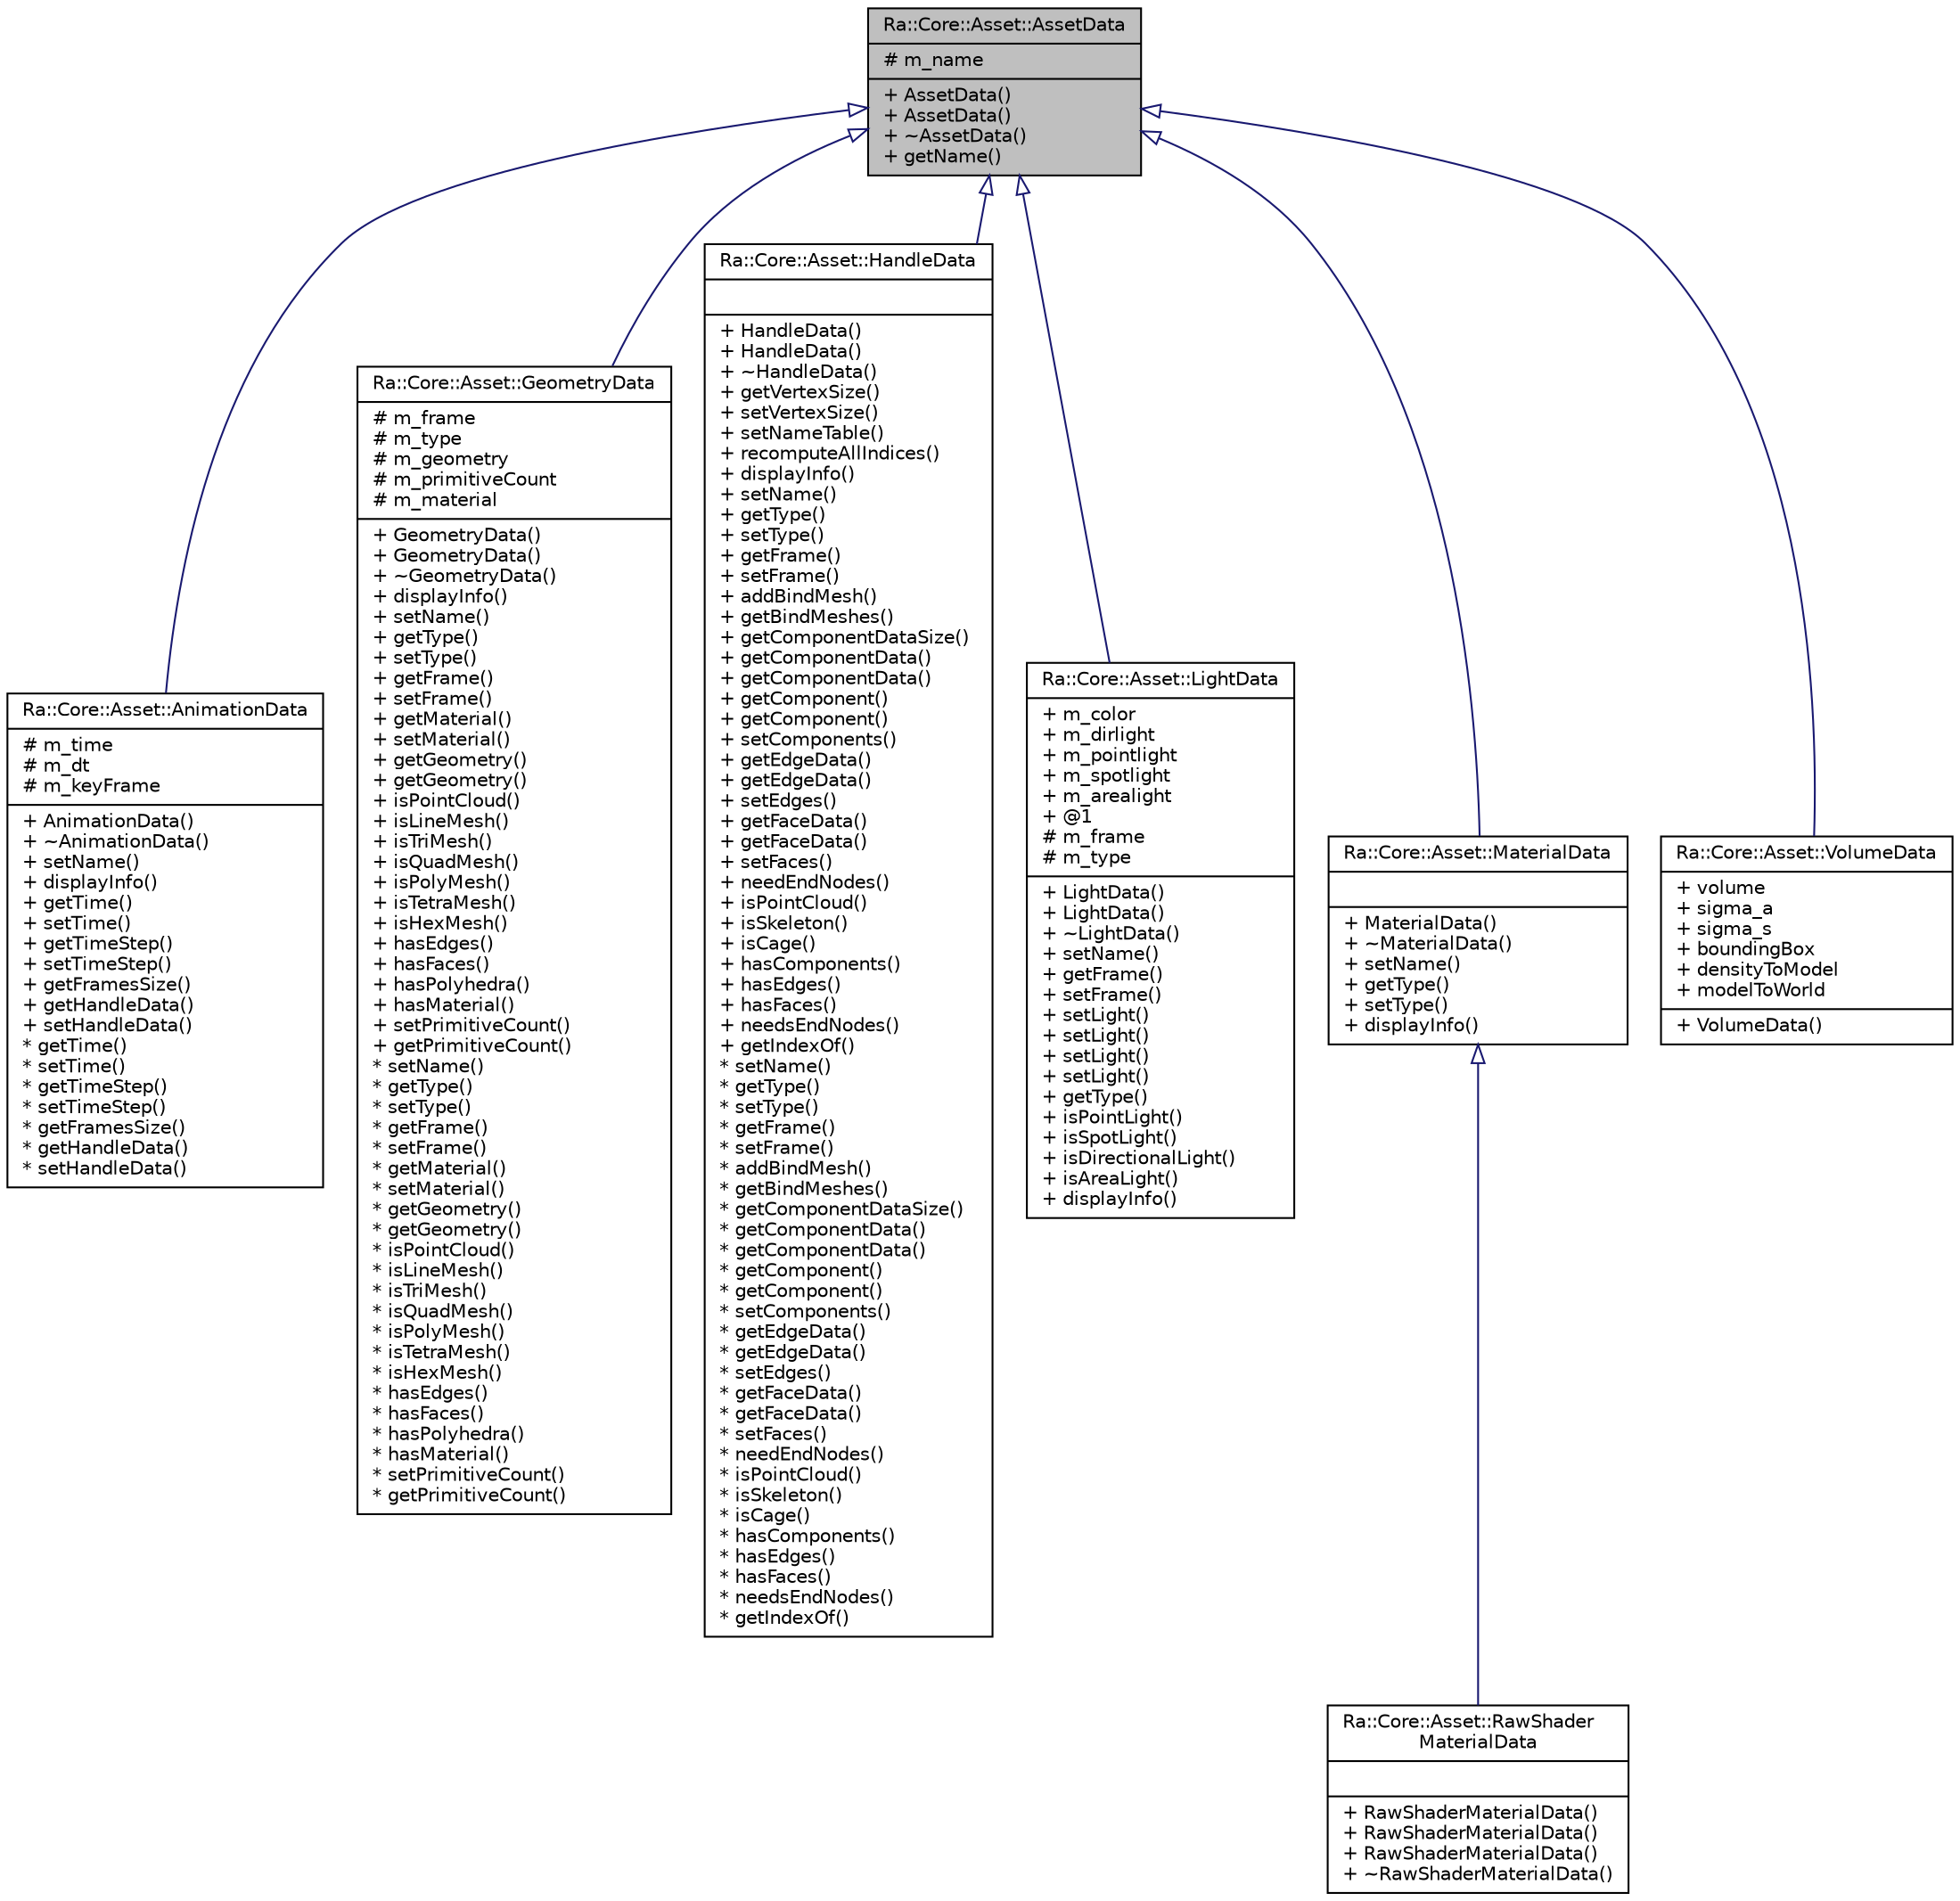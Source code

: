 digraph "Ra::Core::Asset::AssetData"
{
 // INTERACTIVE_SVG=YES
 // LATEX_PDF_SIZE
  edge [fontname="Helvetica",fontsize="10",labelfontname="Helvetica",labelfontsize="10"];
  node [fontname="Helvetica",fontsize="10",shape=record];
  Node1 [label="{Ra::Core::Asset::AssetData\n|# m_name\l|+ AssetData()\l+ AssetData()\l+ ~AssetData()\l+ getName()\l}",height=0.2,width=0.4,color="black", fillcolor="grey75", style="filled", fontcolor="black",tooltip=" "];
  Node1 -> Node2 [dir="back",color="midnightblue",fontsize="10",style="solid",arrowtail="onormal",fontname="Helvetica"];
  Node2 [label="{Ra::Core::Asset::AnimationData\n|# m_time\l# m_dt\l# m_keyFrame\l|+ AnimationData()\l+ ~AnimationData()\l+ setName()\l+ displayInfo()\l+ getTime()\l+ setTime()\l+ getTimeStep()\l+ setTimeStep()\l+ getFramesSize()\l+ getHandleData()\l+ setHandleData()\l* getTime()\l* setTime()\l* getTimeStep()\l* setTimeStep()\l* getFramesSize()\l* getHandleData()\l* setHandleData()\l}",height=0.2,width=0.4,color="black", fillcolor="white", style="filled",URL="$classRa_1_1Core_1_1Asset_1_1AnimationData.html",tooltip=" "];
  Node1 -> Node3 [dir="back",color="midnightblue",fontsize="10",style="solid",arrowtail="onormal",fontname="Helvetica"];
  Node3 [label="{Ra::Core::Asset::GeometryData\n|# m_frame\l# m_type\l# m_geometry\l# m_primitiveCount\l# m_material\l|+ GeometryData()\l+ GeometryData()\l+ ~GeometryData()\l+ displayInfo()\l+ setName()\l+ getType()\l+ setType()\l+ getFrame()\l+ setFrame()\l+ getMaterial()\l+ setMaterial()\l+ getGeometry()\l+ getGeometry()\l+ isPointCloud()\l+ isLineMesh()\l+ isTriMesh()\l+ isQuadMesh()\l+ isPolyMesh()\l+ isTetraMesh()\l+ isHexMesh()\l+ hasEdges()\l+ hasFaces()\l+ hasPolyhedra()\l+ hasMaterial()\l+ setPrimitiveCount()\l+ getPrimitiveCount()\l* setName()\l* getType()\l* setType()\l* getFrame()\l* setFrame()\l* getMaterial()\l* setMaterial()\l* getGeometry()\l* getGeometry()\l* isPointCloud()\l* isLineMesh()\l* isTriMesh()\l* isQuadMesh()\l* isPolyMesh()\l* isTetraMesh()\l* isHexMesh()\l* hasEdges()\l* hasFaces()\l* hasPolyhedra()\l* hasMaterial()\l* setPrimitiveCount()\l* getPrimitiveCount()\l}",height=0.2,width=0.4,color="black", fillcolor="white", style="filled",URL="$classRa_1_1Core_1_1Asset_1_1GeometryData.html",tooltip=" "];
  Node1 -> Node4 [dir="back",color="midnightblue",fontsize="10",style="solid",arrowtail="onormal",fontname="Helvetica"];
  Node4 [label="{Ra::Core::Asset::HandleData\n||+ HandleData()\l+ HandleData()\l+ ~HandleData()\l+ getVertexSize()\l+ setVertexSize()\l+ setNameTable()\l+ recomputeAllIndices()\l+ displayInfo()\l+ setName()\l+ getType()\l+ setType()\l+ getFrame()\l+ setFrame()\l+ addBindMesh()\l+ getBindMeshes()\l+ getComponentDataSize()\l+ getComponentData()\l+ getComponentData()\l+ getComponent()\l+ getComponent()\l+ setComponents()\l+ getEdgeData()\l+ getEdgeData()\l+ setEdges()\l+ getFaceData()\l+ getFaceData()\l+ setFaces()\l+ needEndNodes()\l+ isPointCloud()\l+ isSkeleton()\l+ isCage()\l+ hasComponents()\l+ hasEdges()\l+ hasFaces()\l+ needsEndNodes()\l+ getIndexOf()\l* setName()\l* getType()\l* setType()\l* getFrame()\l* setFrame()\l* addBindMesh()\l* getBindMeshes()\l* getComponentDataSize()\l* getComponentData()\l* getComponentData()\l* getComponent()\l* getComponent()\l* setComponents()\l* getEdgeData()\l* getEdgeData()\l* setEdges()\l* getFaceData()\l* getFaceData()\l* setFaces()\l* needEndNodes()\l* isPointCloud()\l* isSkeleton()\l* isCage()\l* hasComponents()\l* hasEdges()\l* hasFaces()\l* needsEndNodes()\l* getIndexOf()\l}",height=0.2,width=0.4,color="black", fillcolor="white", style="filled",URL="$classRa_1_1Core_1_1Asset_1_1HandleData.html",tooltip=" "];
  Node1 -> Node5 [dir="back",color="midnightblue",fontsize="10",style="solid",arrowtail="onormal",fontname="Helvetica"];
  Node5 [label="{Ra::Core::Asset::LightData\n|+ m_color\l+ m_dirlight\l+ m_pointlight\l+ m_spotlight\l+ m_arealight\l+ @1\l# m_frame\l# m_type\l|+ LightData()\l+ LightData()\l+ ~LightData()\l+ setName()\l+ getFrame()\l+ setFrame()\l+ setLight()\l+ setLight()\l+ setLight()\l+ setLight()\l+ getType()\l+ isPointLight()\l+ isSpotLight()\l+ isDirectionalLight()\l+ isAreaLight()\l+ displayInfo()\l}",height=0.2,width=0.4,color="black", fillcolor="white", style="filled",URL="$classRa_1_1Core_1_1Asset_1_1LightData.html",tooltip=" "];
  Node1 -> Node6 [dir="back",color="midnightblue",fontsize="10",style="solid",arrowtail="onormal",fontname="Helvetica"];
  Node6 [label="{Ra::Core::Asset::MaterialData\n||+ MaterialData()\l+ ~MaterialData()\l+ setName()\l+ getType()\l+ setType()\l+ displayInfo()\l}",height=0.2,width=0.4,color="black", fillcolor="white", style="filled",URL="$classRa_1_1Core_1_1Asset_1_1MaterialData.html",tooltip="represent material data loaded by a file loader. Material data must be identified by a unique name...."];
  Node6 -> Node7 [dir="back",color="midnightblue",fontsize="10",style="solid",arrowtail="onormal",fontname="Helvetica"];
  Node7 [label="{Ra::Core::Asset::RawShader\lMaterialData\n||+ RawShaderMaterialData()\l+ RawShaderMaterialData()\l+ RawShaderMaterialData()\l+ ~RawShaderMaterialData()\l}",height=0.2,width=0.4,color="black", fillcolor="white", style="filled",URL="$classRa_1_1Core_1_1Asset_1_1RawShaderMaterialData.html",tooltip=" "];
  Node1 -> Node8 [dir="back",color="midnightblue",fontsize="10",style="solid",arrowtail="onormal",fontname="Helvetica"];
  Node8 [label="{Ra::Core::Asset::VolumeData\n|+ volume\l+ sigma_a\l+ sigma_s\l+ boundingBox\l+ densityToModel\l+ modelToWorld\l|+ VolumeData()\l}",height=0.2,width=0.4,color="black", fillcolor="white", style="filled",URL="$structRa_1_1Core_1_1Asset_1_1VolumeData.html",tooltip=" "];
}
